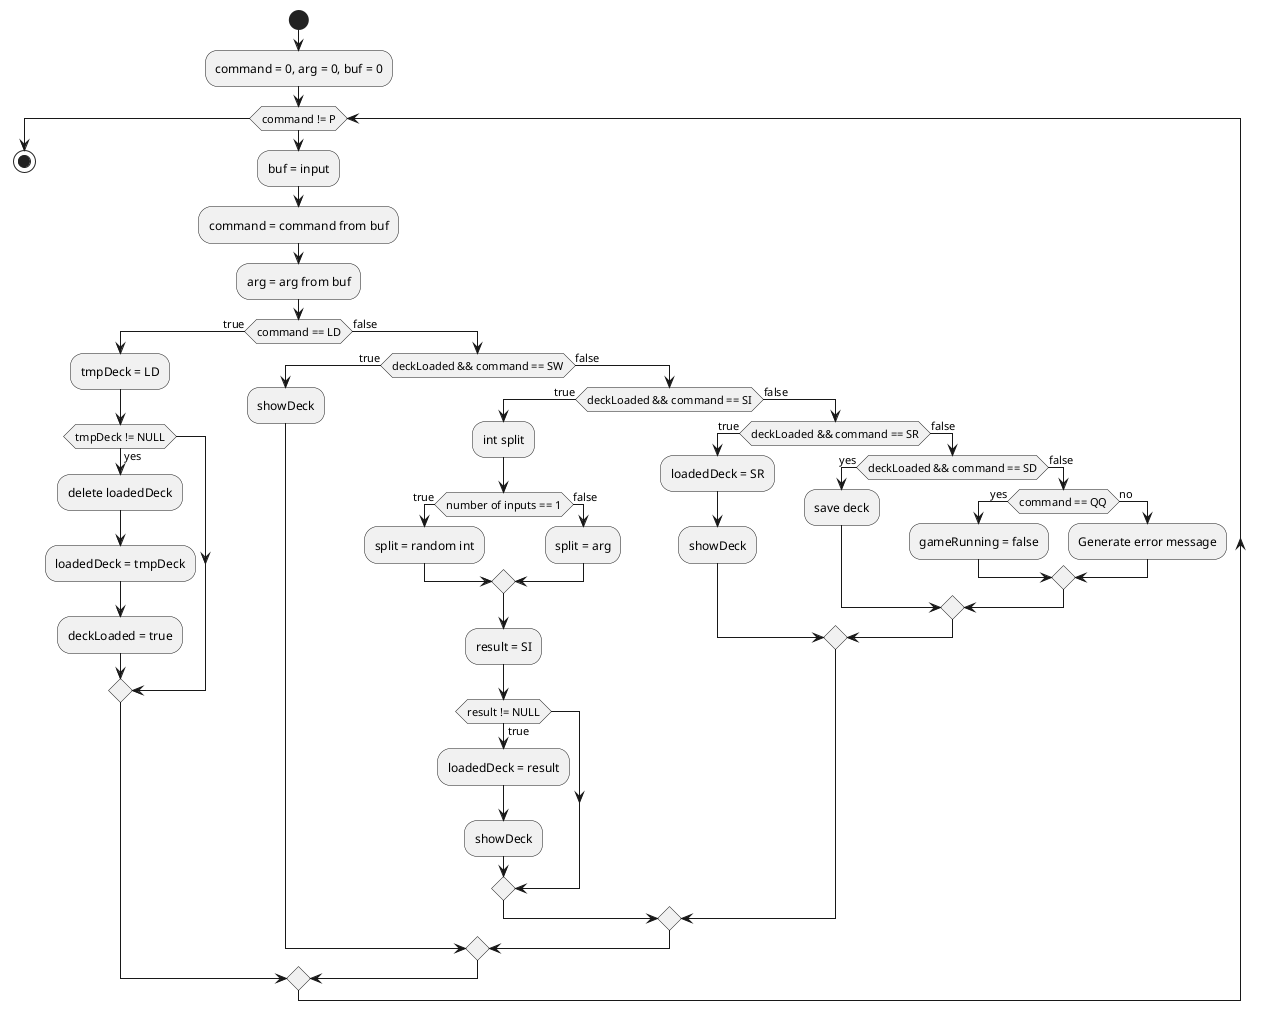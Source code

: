 @startuml
'https://plantuml.com/activity-diagram-beta

start
:command = 0, arg = 0, buf = 0;

while (command != P)
  :buf = input;
  :command = command from buf;
  :arg = arg from buf;

  if (command == LD) is (true) then
    :tmpDeck = LD;
        if (tmpDeck != NULL) is (yes) then
          :delete loadedDeck;
          :loadedDeck = tmpDeck;
          :deckLoaded = true;
          endif
  else (false)
    if (deckLoaded && command == SW) is (true) then
          :showDeck;
        else (false)
      if (deckLoaded && command == SI) is (true) then
        :int split;
        if (number of inputs == 1) is (true) then
          :split = random int;
        else (false)
          :split = arg;
        endif

        :result = SI;
        if (result != NULL) is (true) then
          :loadedDeck = result;
          :showDeck;
        endif
      else (false)
        if (deckLoaded && command == SR) is (true) then
          :loadedDeck = SR;
          :showDeck;
        else (false)
        if (deckLoaded && command == SD) is (yes) then
          :save deck;
        else (false)
          if (command == QQ) is (yes) then
            :gameRunning = false;
          else (no)
            :Generate error message;
            endif
          endif
        endif
      endif
    endif
  endif
endwhile

stop

@enduml
